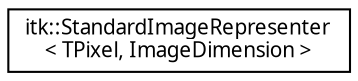 digraph "Graphical Class Hierarchy"
{
  edge [fontname="FreeSans.ttf",fontsize="10",labelfontname="FreeSans.ttf",labelfontsize="10"];
  node [fontname="FreeSans.ttf",fontsize="10",shape=record];
  rankdir="LR";
  Node1 [label="itk::StandardImageRepresenter\l\< TPixel, ImageDimension \>",height=0.2,width=0.4,color="black", fillcolor="white", style="filled",URL="$classitk_1_1StandardImageRepresenter.html",tooltip="A representer for scalar and vector valued images. "];
}
